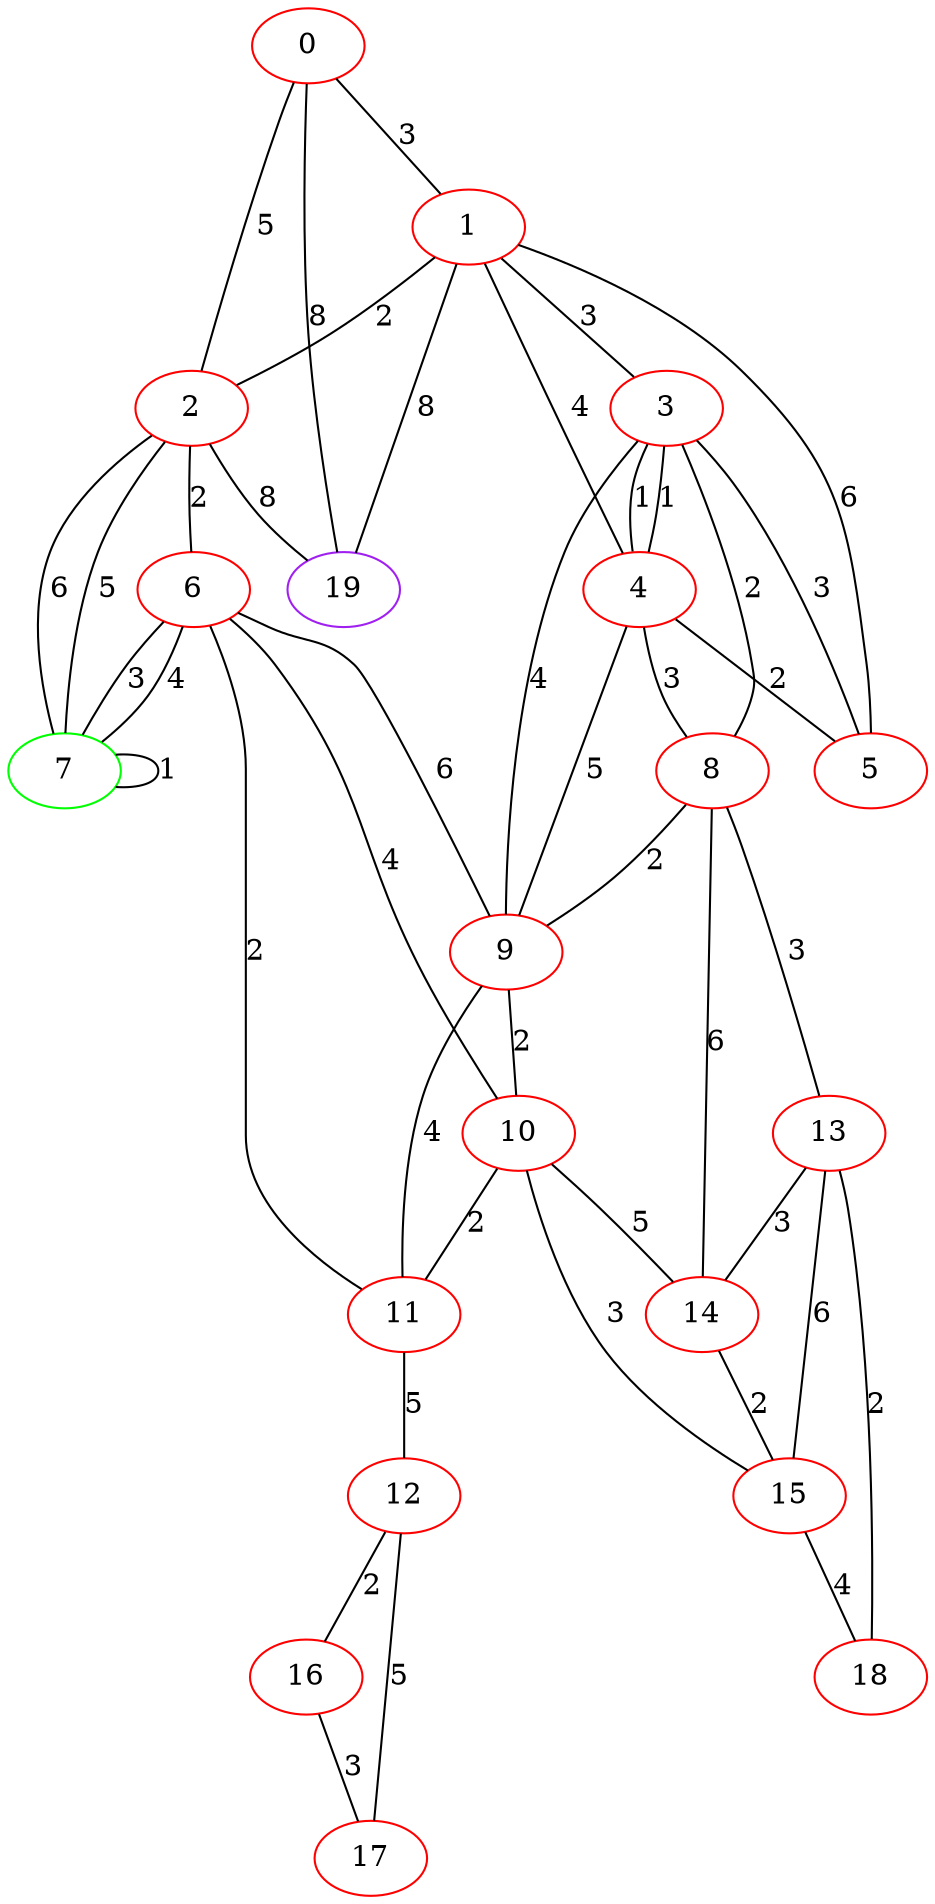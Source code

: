 graph "" {
0 [color=red, weight=1];
1 [color=red, weight=1];
2 [color=red, weight=1];
3 [color=red, weight=1];
4 [color=red, weight=1];
5 [color=red, weight=1];
6 [color=red, weight=1];
7 [color=green, weight=2];
8 [color=red, weight=1];
9 [color=red, weight=1];
10 [color=red, weight=1];
11 [color=red, weight=1];
12 [color=red, weight=1];
13 [color=red, weight=1];
14 [color=red, weight=1];
15 [color=red, weight=1];
16 [color=red, weight=1];
17 [color=red, weight=1];
18 [color=red, weight=1];
19 [color=purple, weight=4];
0 -- 1  [key=0, label=3];
0 -- 2  [key=0, label=5];
0 -- 19  [key=0, label=8];
1 -- 2  [key=0, label=2];
1 -- 3  [key=0, label=3];
1 -- 4  [key=0, label=4];
1 -- 5  [key=0, label=6];
1 -- 19  [key=0, label=8];
2 -- 19  [key=0, label=8];
2 -- 6  [key=0, label=2];
2 -- 7  [key=0, label=5];
2 -- 7  [key=1, label=6];
3 -- 8  [key=0, label=2];
3 -- 4  [key=0, label=1];
3 -- 4  [key=1, label=1];
3 -- 5  [key=0, label=3];
3 -- 9  [key=0, label=4];
4 -- 8  [key=0, label=3];
4 -- 5  [key=0, label=2];
4 -- 9  [key=0, label=5];
6 -- 9  [key=0, label=6];
6 -- 10  [key=0, label=4];
6 -- 11  [key=0, label=2];
6 -- 7  [key=0, label=3];
6 -- 7  [key=1, label=4];
7 -- 7  [key=0, label=1];
8 -- 9  [key=0, label=2];
8 -- 13  [key=0, label=3];
8 -- 14  [key=0, label=6];
9 -- 10  [key=0, label=2];
9 -- 11  [key=0, label=4];
10 -- 11  [key=0, label=2];
10 -- 14  [key=0, label=5];
10 -- 15  [key=0, label=3];
11 -- 12  [key=0, label=5];
12 -- 16  [key=0, label=2];
12 -- 17  [key=0, label=5];
13 -- 18  [key=0, label=2];
13 -- 14  [key=0, label=3];
13 -- 15  [key=0, label=6];
14 -- 15  [key=0, label=2];
15 -- 18  [key=0, label=4];
16 -- 17  [key=0, label=3];
}
